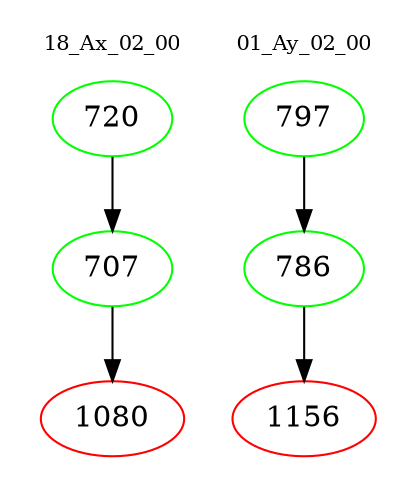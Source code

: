 digraph{
subgraph cluster_0 {
color = white
label = "18_Ax_02_00";
fontsize=10;
T0_720 [label="720", color="green"]
T0_720 -> T0_707 [color="black"]
T0_707 [label="707", color="green"]
T0_707 -> T0_1080 [color="black"]
T0_1080 [label="1080", color="red"]
}
subgraph cluster_1 {
color = white
label = "01_Ay_02_00";
fontsize=10;
T1_797 [label="797", color="green"]
T1_797 -> T1_786 [color="black"]
T1_786 [label="786", color="green"]
T1_786 -> T1_1156 [color="black"]
T1_1156 [label="1156", color="red"]
}
}
